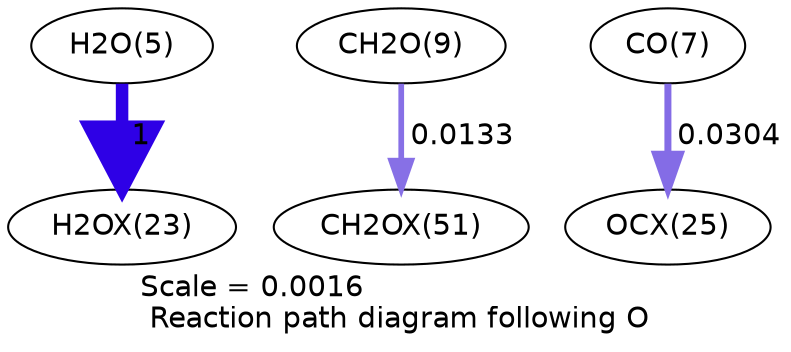 digraph reaction_paths {
center=1;
s7 -> s40[fontname="Helvetica", penwidth=6, arrowsize=3, color="0.7, 1.5, 0.9"
, label=" 1"];
s11 -> s52[fontname="Helvetica", penwidth=2.74, arrowsize=1.37, color="0.7, 0.513, 0.9"
, label=" 0.0133"];
s9 -> s42[fontname="Helvetica", penwidth=3.36, arrowsize=1.68, color="0.7, 0.53, 0.9"
, label=" 0.0304"];
s7 [ fontname="Helvetica", label="H2O(5)"];
s9 [ fontname="Helvetica", label="CO(7)"];
s11 [ fontname="Helvetica", label="CH2O(9)"];
s40 [ fontname="Helvetica", label="H2OX(23)"];
s42 [ fontname="Helvetica", label="OCX(25)"];
s52 [ fontname="Helvetica", label="CH2OX(51)"];
 label = "Scale = 0.0016\l Reaction path diagram following O";
 fontname = "Helvetica";
}
